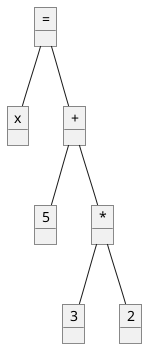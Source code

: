 @startuml
object "=" as assign
object "x" as x
object "+" as plus
object "5" as five
object "*" as mult
object "3" as three
object "2" as two

assign -- x
assign -- plus
plus -- five
plus -- mult
mult -- three
mult -- two
@enduml